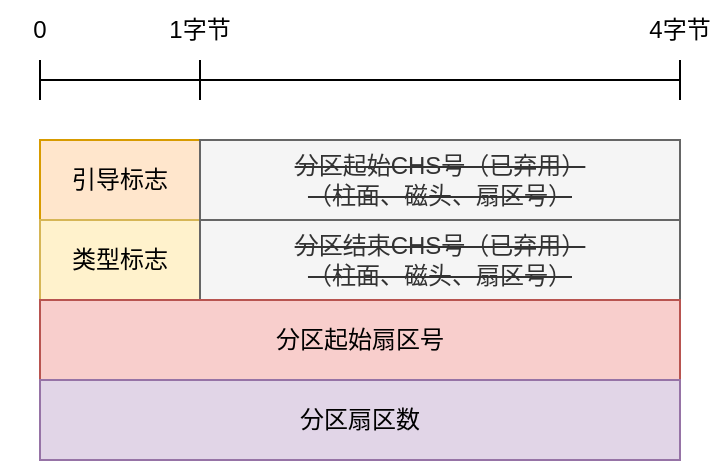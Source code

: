 <mxfile version="20.3.0" type="device"><diagram id="Wm88w00G6UpPeaw2DCC6" name="第 1 页"><mxGraphModel dx="1422" dy="865" grid="1" gridSize="10" guides="1" tooltips="1" connect="1" arrows="1" fold="1" page="1" pageScale="1" pageWidth="827" pageHeight="1169" math="0" shadow="0"><root><mxCell id="0"/><mxCell id="1" parent="0"/><mxCell id="z1jBuyXTDpCkUvjh4b_A-1" value="引导标志" style="rounded=0;whiteSpace=wrap;html=1;fillColor=#ffe6cc;strokeColor=#d79b00;" parent="1" vertex="1"><mxGeometry x="200" y="200" width="80" height="40" as="geometry"/></mxCell><mxCell id="z1jBuyXTDpCkUvjh4b_A-3" value="&lt;strike&gt;分区起始CHS号（已弃用）&lt;br&gt;（柱面、磁头、扇区号）&lt;br&gt;&lt;/strike&gt;" style="rounded=0;whiteSpace=wrap;html=1;fillColor=#f5f5f5;fontColor=#333333;strokeColor=#666666;" parent="1" vertex="1"><mxGeometry x="280" y="200" width="240" height="40" as="geometry"/></mxCell><mxCell id="z1jBuyXTDpCkUvjh4b_A-5" value="" style="shape=crossbar;whiteSpace=wrap;html=1;rounded=1;" parent="1" vertex="1"><mxGeometry x="200" y="160" width="80" height="20" as="geometry"/></mxCell><mxCell id="z1jBuyXTDpCkUvjh4b_A-6" value="0" style="text;html=1;strokeColor=none;fillColor=none;align=center;verticalAlign=middle;whiteSpace=wrap;rounded=0;" parent="1" vertex="1"><mxGeometry x="180" y="130" width="40" height="30" as="geometry"/></mxCell><mxCell id="z1jBuyXTDpCkUvjh4b_A-7" value="1字节" style="text;html=1;strokeColor=none;fillColor=none;align=center;verticalAlign=middle;whiteSpace=wrap;rounded=0;" parent="1" vertex="1"><mxGeometry x="260" y="130" width="40" height="30" as="geometry"/></mxCell><mxCell id="z1jBuyXTDpCkUvjh4b_A-8" value="" style="shape=crossbar;whiteSpace=wrap;html=1;rounded=1;" parent="1" vertex="1"><mxGeometry x="280" y="160" width="240" height="20" as="geometry"/></mxCell><mxCell id="z1jBuyXTDpCkUvjh4b_A-9" value="4字节" style="text;html=1;strokeColor=none;fillColor=none;align=center;verticalAlign=middle;whiteSpace=wrap;rounded=0;" parent="1" vertex="1"><mxGeometry x="500" y="130" width="40" height="30" as="geometry"/></mxCell><mxCell id="z1jBuyXTDpCkUvjh4b_A-10" value="类型标志" style="rounded=0;whiteSpace=wrap;html=1;fillColor=#fff2cc;strokeColor=#d6b656;" parent="1" vertex="1"><mxGeometry x="200" y="240" width="80" height="40" as="geometry"/></mxCell><mxCell id="z1jBuyXTDpCkUvjh4b_A-11" value="&lt;strike&gt;分区结束CHS号（已弃用）&lt;br&gt;（柱面、磁头、扇区号）&lt;/strike&gt;" style="rounded=0;whiteSpace=wrap;html=1;fillColor=#f5f5f5;fontColor=#333333;strokeColor=#666666;" parent="1" vertex="1"><mxGeometry x="280" y="240" width="240" height="40" as="geometry"/></mxCell><mxCell id="z1jBuyXTDpCkUvjh4b_A-12" value="分区起始扇区号" style="rounded=0;whiteSpace=wrap;html=1;fillColor=#f8cecc;strokeColor=#b85450;" parent="1" vertex="1"><mxGeometry x="200" y="280" width="320" height="40" as="geometry"/></mxCell><mxCell id="z1jBuyXTDpCkUvjh4b_A-13" value="分区扇区数" style="rounded=0;whiteSpace=wrap;html=1;fillColor=#e1d5e7;strokeColor=#9673a6;" parent="1" vertex="1"><mxGeometry x="200" y="320" width="320" height="40" as="geometry"/></mxCell></root></mxGraphModel></diagram></mxfile>